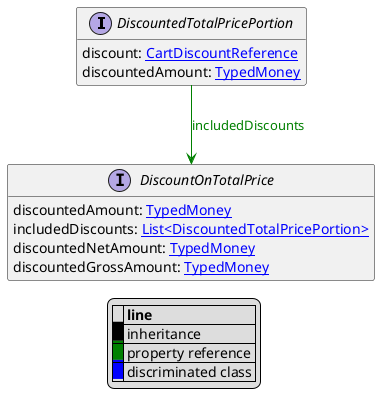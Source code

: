 @startuml

hide empty fields
hide empty methods
legend
|= |= line |
|<back:black>   </back>| inheritance |
|<back:green>   </back>| property reference |
|<back:blue>   </back>| discriminated class |
endlegend
interface DiscountedTotalPricePortion [[DiscountedTotalPricePortion.svg]]  {
    discount: [[CartDiscountReference.svg CartDiscountReference]]
    discountedAmount: [[TypedMoney.svg TypedMoney]]
}



interface DiscountOnTotalPrice [[DiscountOnTotalPrice.svg]]  {
    discountedAmount: [[TypedMoney.svg TypedMoney]]
    includedDiscounts: [[DiscountedTotalPricePortion.svg List<DiscountedTotalPricePortion>]]
    discountedNetAmount: [[TypedMoney.svg TypedMoney]]
    discountedGrossAmount: [[TypedMoney.svg TypedMoney]]
}

DiscountedTotalPricePortion --> DiscountOnTotalPrice #green;text:green : "includedDiscounts"
@enduml
